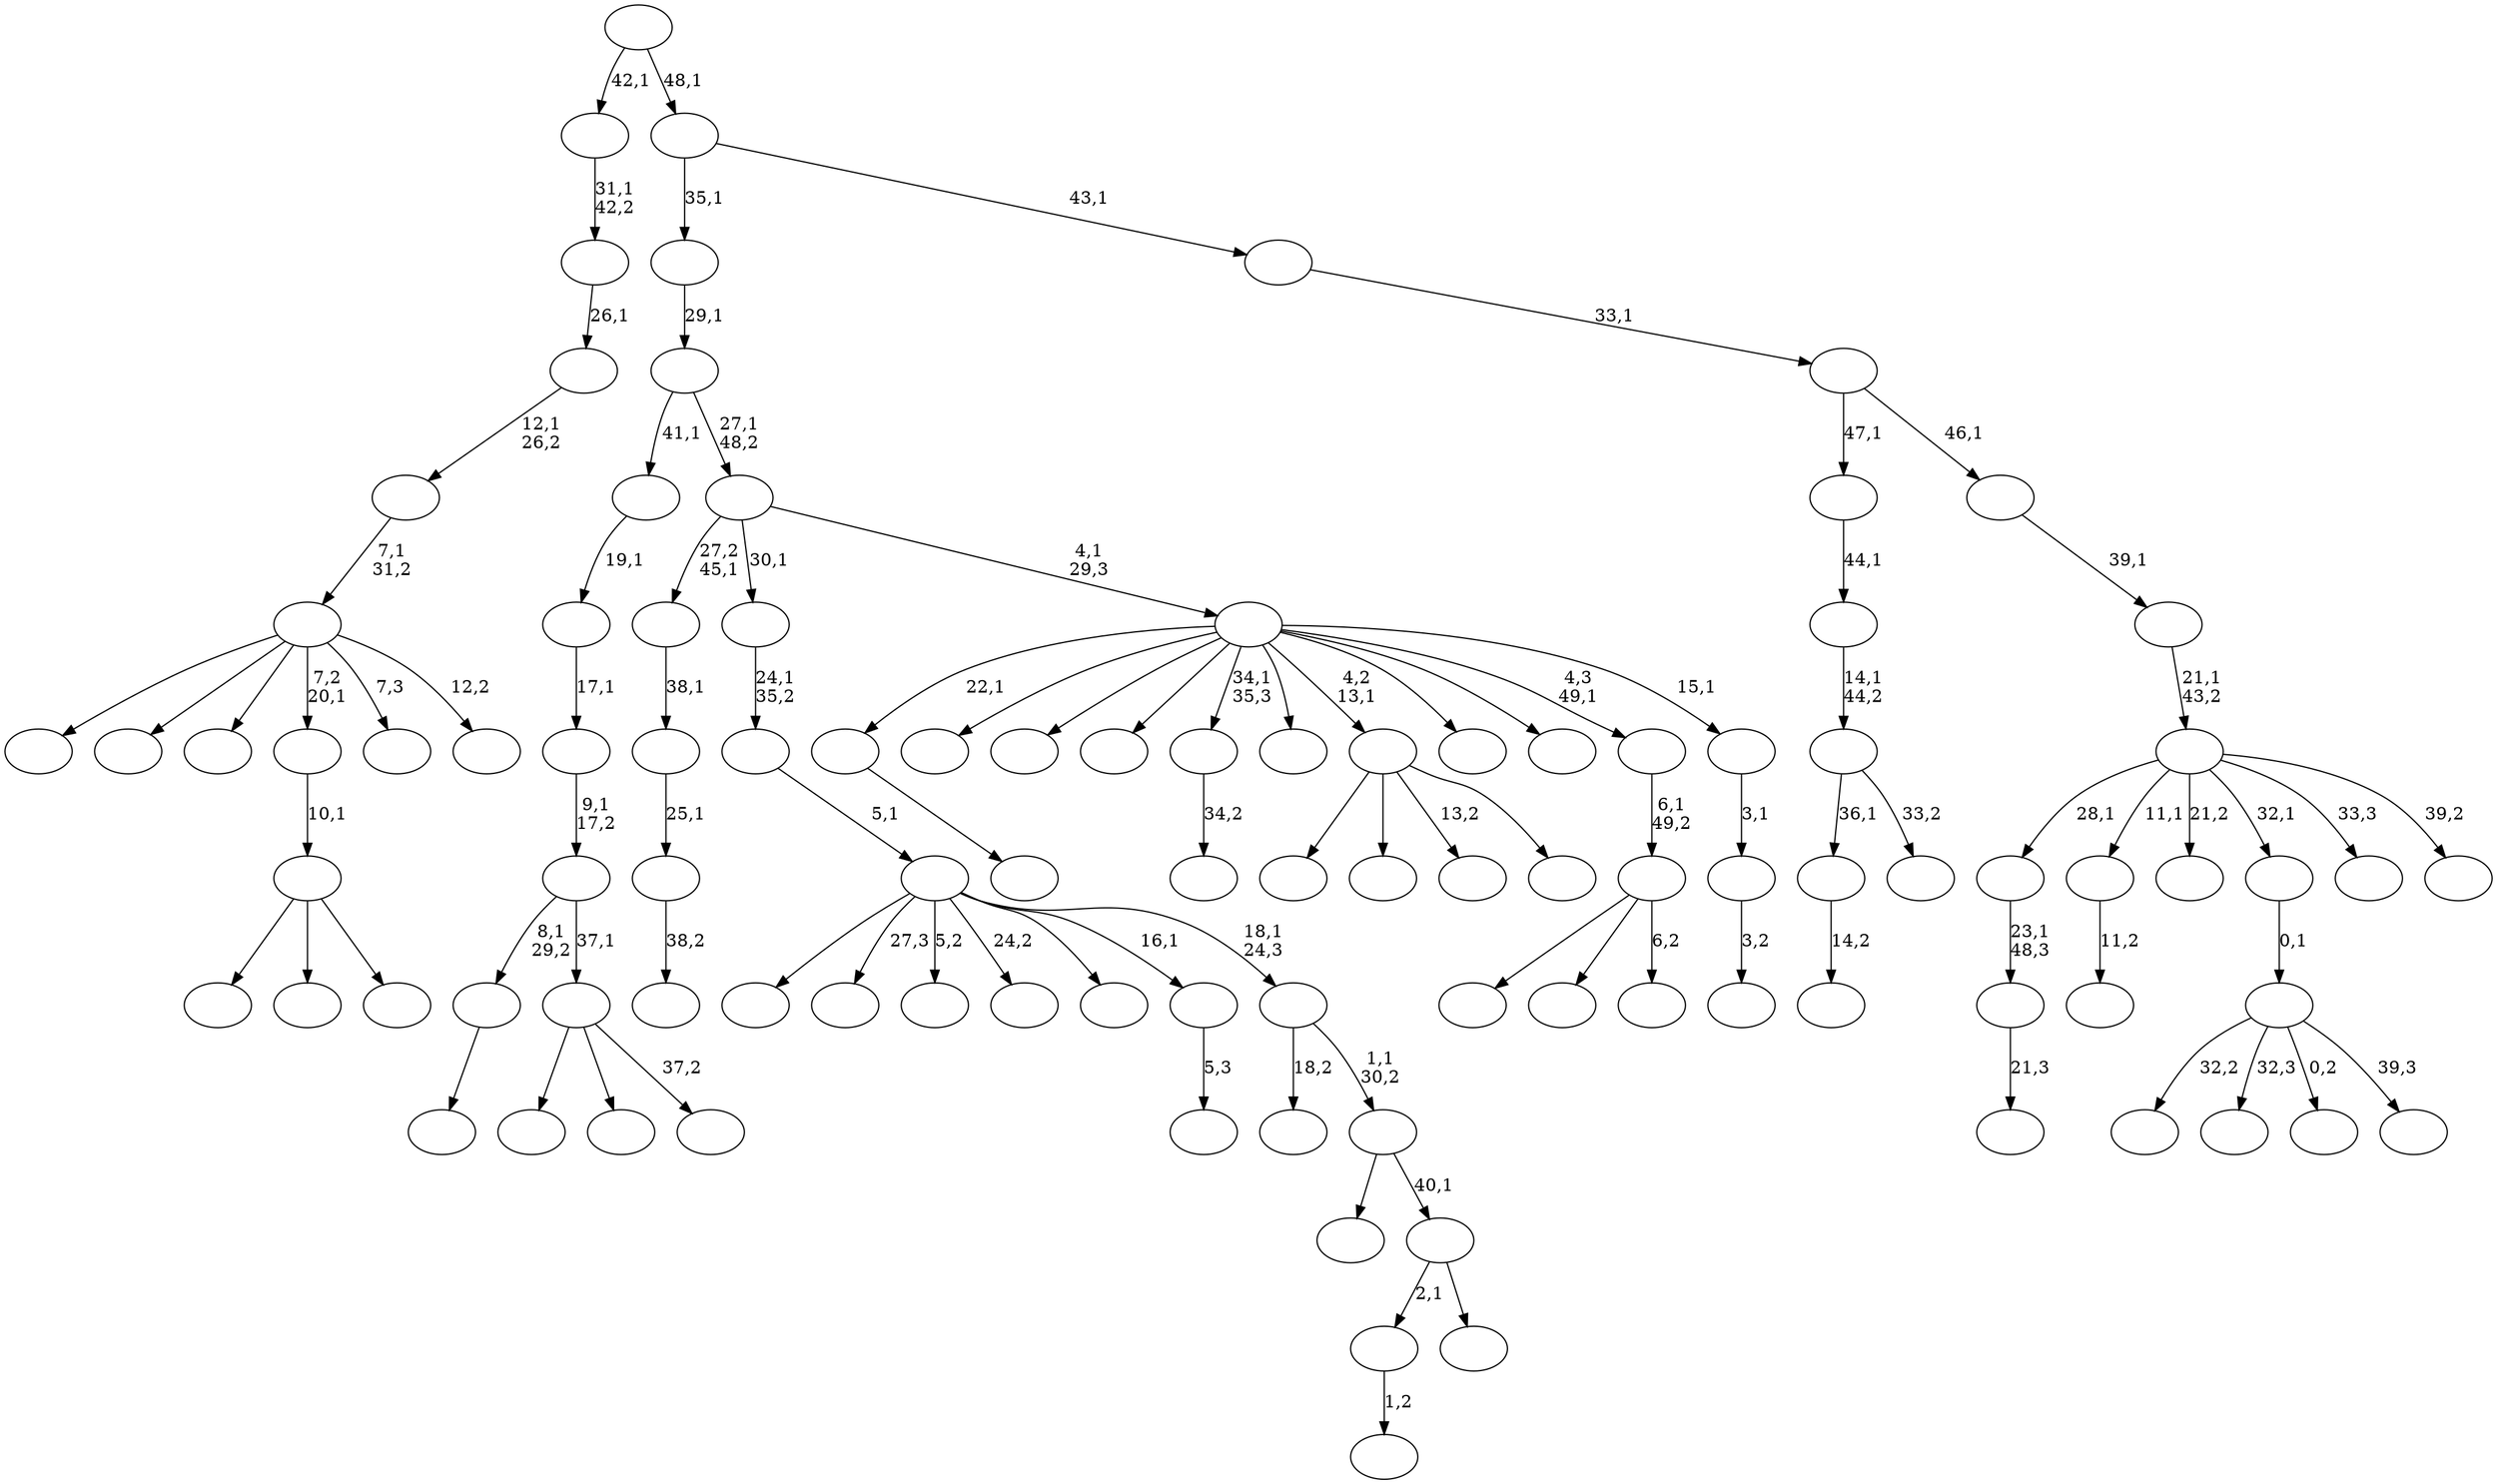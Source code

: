 digraph T {
	100 [label=""]
	99 [label=""]
	98 [label=""]
	97 [label=""]
	96 [label=""]
	95 [label=""]
	94 [label=""]
	93 [label=""]
	92 [label=""]
	91 [label=""]
	90 [label=""]
	89 [label=""]
	88 [label=""]
	87 [label=""]
	86 [label=""]
	85 [label=""]
	84 [label=""]
	83 [label=""]
	82 [label=""]
	81 [label=""]
	80 [label=""]
	79 [label=""]
	78 [label=""]
	77 [label=""]
	76 [label=""]
	75 [label=""]
	74 [label=""]
	73 [label=""]
	72 [label=""]
	71 [label=""]
	70 [label=""]
	69 [label=""]
	68 [label=""]
	67 [label=""]
	66 [label=""]
	65 [label=""]
	64 [label=""]
	63 [label=""]
	62 [label=""]
	61 [label=""]
	60 [label=""]
	59 [label=""]
	58 [label=""]
	57 [label=""]
	56 [label=""]
	55 [label=""]
	54 [label=""]
	53 [label=""]
	52 [label=""]
	51 [label=""]
	50 [label=""]
	49 [label=""]
	48 [label=""]
	47 [label=""]
	46 [label=""]
	45 [label=""]
	44 [label=""]
	43 [label=""]
	42 [label=""]
	41 [label=""]
	40 [label=""]
	39 [label=""]
	38 [label=""]
	37 [label=""]
	36 [label=""]
	35 [label=""]
	34 [label=""]
	33 [label=""]
	32 [label=""]
	31 [label=""]
	30 [label=""]
	29 [label=""]
	28 [label=""]
	27 [label=""]
	26 [label=""]
	25 [label=""]
	24 [label=""]
	23 [label=""]
	22 [label=""]
	21 [label=""]
	20 [label=""]
	19 [label=""]
	18 [label=""]
	17 [label=""]
	16 [label=""]
	15 [label=""]
	14 [label=""]
	13 [label=""]
	12 [label=""]
	11 [label=""]
	10 [label=""]
	9 [label=""]
	8 [label=""]
	7 [label=""]
	6 [label=""]
	5 [label=""]
	4 [label=""]
	3 [label=""]
	2 [label=""]
	1 [label=""]
	0 [label=""]
	94 -> 95 [label=""]
	92 -> 93 [label=""]
	80 -> 81 [label="21,3"]
	79 -> 80 [label="23,1\n48,3"]
	76 -> 77 [label="11,2"]
	73 -> 96 [label=""]
	73 -> 89 [label=""]
	73 -> 74 [label="37,2"]
	72 -> 94 [label="8,1\n29,2"]
	72 -> 73 [label="37,1"]
	71 -> 72 [label="9,1\n17,2"]
	70 -> 71 [label="17,1"]
	69 -> 70 [label="19,1"]
	65 -> 66 [label="38,2"]
	64 -> 65 [label="25,1"]
	63 -> 64 [label="38,1"]
	61 -> 62 [label="1,2"]
	59 -> 60 [label="14,2"]
	56 -> 98 [label=""]
	56 -> 85 [label=""]
	56 -> 57 [label=""]
	55 -> 56 [label="10,1"]
	53 -> 54 [label="34,2"]
	46 -> 100 [label="32,2"]
	46 -> 97 [label="32,3"]
	46 -> 86 [label="0,2"]
	46 -> 47 [label="39,3"]
	45 -> 46 [label="0,1"]
	43 -> 90 [label=""]
	43 -> 84 [label=""]
	43 -> 78 [label="13,2"]
	43 -> 44 [label=""]
	37 -> 59 [label="36,1"]
	37 -> 38 [label="33,2"]
	36 -> 37 [label="14,1\n44,2"]
	35 -> 36 [label="44,1"]
	32 -> 83 [label=""]
	32 -> 50 [label=""]
	32 -> 33 [label="6,2"]
	31 -> 32 [label="6,1\n49,2"]
	28 -> 29 [label="5,3"]
	26 -> 61 [label="2,1"]
	26 -> 27 [label=""]
	25 -> 41 [label=""]
	25 -> 26 [label="40,1"]
	24 -> 99 [label="18,2"]
	24 -> 25 [label="1,1\n30,2"]
	23 -> 91 [label=""]
	23 -> 51 [label="27,3"]
	23 -> 49 [label="5,2"]
	23 -> 48 [label="24,2"]
	23 -> 30 [label=""]
	23 -> 28 [label="16,1"]
	23 -> 24 [label="18,1\n24,3"]
	22 -> 23 [label="5,1"]
	21 -> 22 [label="24,1\n35,2"]
	19 -> 20 [label="3,2"]
	18 -> 19 [label="3,1"]
	17 -> 92 [label="22,1"]
	17 -> 88 [label=""]
	17 -> 82 [label=""]
	17 -> 67 [label=""]
	17 -> 53 [label="34,1\n35,3"]
	17 -> 52 [label=""]
	17 -> 43 [label="4,2\n13,1"]
	17 -> 42 [label=""]
	17 -> 40 [label=""]
	17 -> 31 [label="4,3\n49,1"]
	17 -> 18 [label="15,1"]
	16 -> 63 [label="27,2\n45,1"]
	16 -> 21 [label="30,1"]
	16 -> 17 [label="4,1\n29,3"]
	15 -> 69 [label="41,1"]
	15 -> 16 [label="27,1\n48,2"]
	14 -> 15 [label="29,1"]
	12 -> 87 [label=""]
	12 -> 75 [label=""]
	12 -> 68 [label=""]
	12 -> 55 [label="7,2\n20,1"]
	12 -> 39 [label="7,3"]
	12 -> 13 [label="12,2"]
	11 -> 12 [label="7,1\n31,2"]
	10 -> 11 [label="12,1\n26,2"]
	9 -> 10 [label="26,1"]
	8 -> 9 [label="31,1\n42,2"]
	6 -> 79 [label="28,1"]
	6 -> 76 [label="11,1"]
	6 -> 58 [label="21,2"]
	6 -> 45 [label="32,1"]
	6 -> 34 [label="33,3"]
	6 -> 7 [label="39,2"]
	5 -> 6 [label="21,1\n43,2"]
	4 -> 5 [label="39,1"]
	3 -> 35 [label="47,1"]
	3 -> 4 [label="46,1"]
	2 -> 3 [label="33,1"]
	1 -> 14 [label="35,1"]
	1 -> 2 [label="43,1"]
	0 -> 8 [label="42,1"]
	0 -> 1 [label="48,1"]
}
